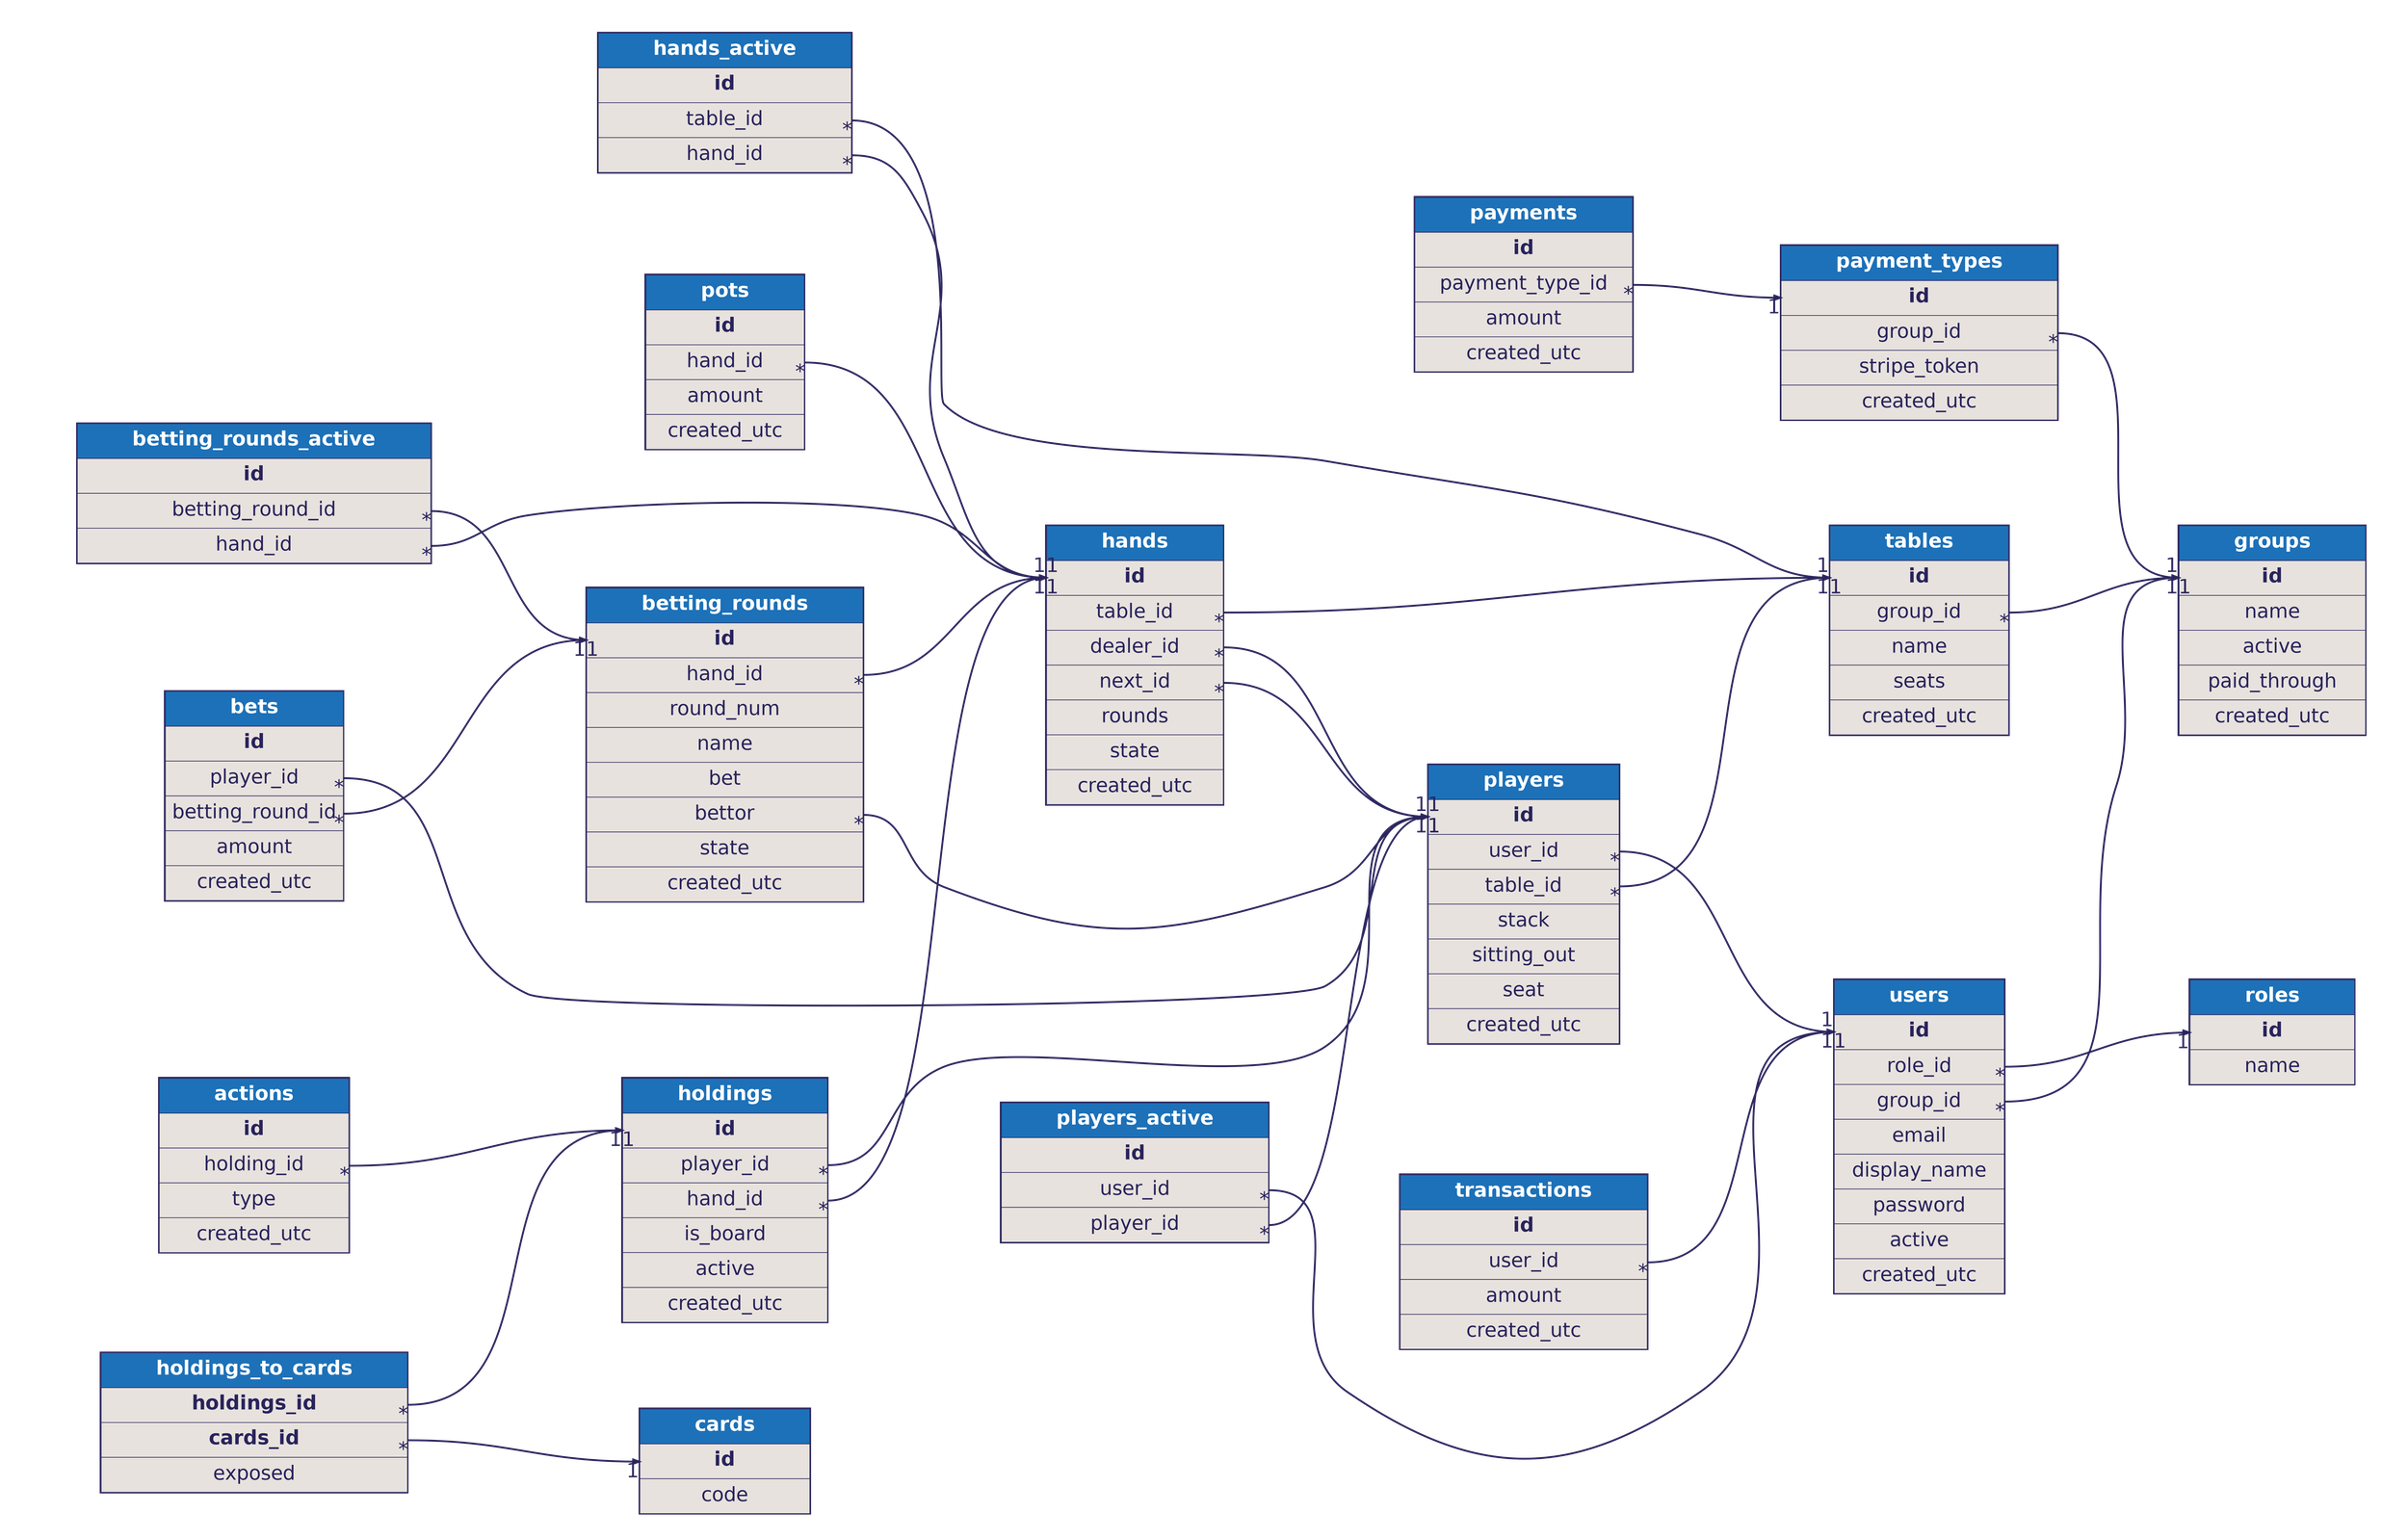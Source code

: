 digraph dbml {
      rankdir=LR;
      graph [fontname="helvetica", fontsize=32, fontcolor="#29235c", bgcolor="transparent"];
      node [penwidth=0, margin=0, fontname="helvetica", fontsize=32, fontcolor="#29235c"];
      edge [fontname="helvetica", fontsize=32, fontcolor="#29235c", color="#29235c"];

      
      
      "groups" [id=groups;label=<<TABLE BORDER="2" COLOR="#29235c" CELLBORDER="1" CELLSPACING="0" CELLPADDING="10" >
      <TR><TD PORT="f0" WIDTH="150" BGCOLOR="#1d71b8"><font color="#ffffff"><B>       groups       </B></font></TD></TR>
<TR><TD PORT="f1" BGCOLOR="#e7e2dd"><b>id</b></TD></TR>
<TR><TD PORT="f2" BGCOLOR="#e7e2dd">name</TD></TR>
<TR><TD PORT="f3" BGCOLOR="#e7e2dd">active</TD></TR>
<TR><TD PORT="f4" BGCOLOR="#e7e2dd">paid_through</TD></TR>
<TR><TD PORT="f5" BGCOLOR="#e7e2dd">created_utc</TD></TR>
    </TABLE>>];
"payment_types" [id=payment_types;label=<<TABLE BORDER="2" COLOR="#29235c" CELLBORDER="1" CELLSPACING="0" CELLPADDING="10" >
      <TR><TD PORT="f0" WIDTH="150" BGCOLOR="#1d71b8"><font color="#ffffff"><B>       payment_types       </B></font></TD></TR>
<TR><TD PORT="f1" BGCOLOR="#e7e2dd"><b>id</b></TD></TR>
<TR><TD PORT="f2" BGCOLOR="#e7e2dd">group_id</TD></TR>
<TR><TD PORT="f3" BGCOLOR="#e7e2dd">stripe_token</TD></TR>
<TR><TD PORT="f4" BGCOLOR="#e7e2dd">created_utc</TD></TR>
    </TABLE>>];
"payments" [id=payments;label=<<TABLE BORDER="2" COLOR="#29235c" CELLBORDER="1" CELLSPACING="0" CELLPADDING="10" >
      <TR><TD PORT="f0" WIDTH="150" BGCOLOR="#1d71b8"><font color="#ffffff"><B>       payments       </B></font></TD></TR>
<TR><TD PORT="f1" BGCOLOR="#e7e2dd"><b>id</b></TD></TR>
<TR><TD PORT="f2" BGCOLOR="#e7e2dd">payment_type_id</TD></TR>
<TR><TD PORT="f3" BGCOLOR="#e7e2dd">amount</TD></TR>
<TR><TD PORT="f4" BGCOLOR="#e7e2dd">created_utc</TD></TR>
    </TABLE>>];
"roles" [id=roles;label=<<TABLE BORDER="2" COLOR="#29235c" CELLBORDER="1" CELLSPACING="0" CELLPADDING="10" >
      <TR><TD PORT="f0" WIDTH="150" BGCOLOR="#1d71b8"><font color="#ffffff"><B>       roles       </B></font></TD></TR>
<TR><TD PORT="f1" BGCOLOR="#e7e2dd"><b>id</b></TD></TR>
<TR><TD PORT="f2" BGCOLOR="#e7e2dd">name</TD></TR>
    </TABLE>>];
"users" [id=users;label=<<TABLE BORDER="2" COLOR="#29235c" CELLBORDER="1" CELLSPACING="0" CELLPADDING="10" >
      <TR><TD PORT="f0" WIDTH="150" BGCOLOR="#1d71b8"><font color="#ffffff"><B>       users       </B></font></TD></TR>
<TR><TD PORT="f1" BGCOLOR="#e7e2dd"><b>id</b></TD></TR>
<TR><TD PORT="f2" BGCOLOR="#e7e2dd">role_id</TD></TR>
<TR><TD PORT="f3" BGCOLOR="#e7e2dd">group_id</TD></TR>
<TR><TD PORT="f4" BGCOLOR="#e7e2dd">email</TD></TR>
<TR><TD PORT="f5" BGCOLOR="#e7e2dd">display_name</TD></TR>
<TR><TD PORT="f6" BGCOLOR="#e7e2dd">password</TD></TR>
<TR><TD PORT="f7" BGCOLOR="#e7e2dd">active</TD></TR>
<TR><TD PORT="f8" BGCOLOR="#e7e2dd">created_utc</TD></TR>
    </TABLE>>];
"transactions" [id=transactions;label=<<TABLE BORDER="2" COLOR="#29235c" CELLBORDER="1" CELLSPACING="0" CELLPADDING="10" >
      <TR><TD PORT="f0" WIDTH="150" BGCOLOR="#1d71b8"><font color="#ffffff"><B>       transactions       </B></font></TD></TR>
<TR><TD PORT="f1" BGCOLOR="#e7e2dd"><b>id</b></TD></TR>
<TR><TD PORT="f2" BGCOLOR="#e7e2dd">user_id</TD></TR>
<TR><TD PORT="f3" BGCOLOR="#e7e2dd">amount</TD></TR>
<TR><TD PORT="f4" BGCOLOR="#e7e2dd">created_utc</TD></TR>
    </TABLE>>];
"tables" [id=tables;label=<<TABLE BORDER="2" COLOR="#29235c" CELLBORDER="1" CELLSPACING="0" CELLPADDING="10" >
      <TR><TD PORT="f0" WIDTH="150" BGCOLOR="#1d71b8"><font color="#ffffff"><B>       tables       </B></font></TD></TR>
<TR><TD PORT="f1" BGCOLOR="#e7e2dd"><b>id</b></TD></TR>
<TR><TD PORT="f2" BGCOLOR="#e7e2dd">group_id</TD></TR>
<TR><TD PORT="f3" BGCOLOR="#e7e2dd">name</TD></TR>
<TR><TD PORT="f4" BGCOLOR="#e7e2dd">seats</TD></TR>
<TR><TD PORT="f5" BGCOLOR="#e7e2dd">created_utc</TD></TR>
    </TABLE>>];
"players" [id=players;label=<<TABLE BORDER="2" COLOR="#29235c" CELLBORDER="1" CELLSPACING="0" CELLPADDING="10" >
      <TR><TD PORT="f0" WIDTH="150" BGCOLOR="#1d71b8"><font color="#ffffff"><B>       players       </B></font></TD></TR>
<TR><TD PORT="f1" BGCOLOR="#e7e2dd"><b>id</b></TD></TR>
<TR><TD PORT="f2" BGCOLOR="#e7e2dd">user_id</TD></TR>
<TR><TD PORT="f3" BGCOLOR="#e7e2dd">table_id</TD></TR>
<TR><TD PORT="f4" BGCOLOR="#e7e2dd">stack</TD></TR>
<TR><TD PORT="f5" BGCOLOR="#e7e2dd">sitting_out</TD></TR>
<TR><TD PORT="f6" BGCOLOR="#e7e2dd">seat</TD></TR>
<TR><TD PORT="f7" BGCOLOR="#e7e2dd">created_utc</TD></TR>
    </TABLE>>];
"players_active" [id=players_active;label=<<TABLE BORDER="2" COLOR="#29235c" CELLBORDER="1" CELLSPACING="0" CELLPADDING="10" >
      <TR><TD PORT="f0" WIDTH="150" BGCOLOR="#1d71b8"><font color="#ffffff"><B>       players_active       </B></font></TD></TR>
<TR><TD PORT="f1" BGCOLOR="#e7e2dd"><b>id</b></TD></TR>
<TR><TD PORT="f2" BGCOLOR="#e7e2dd">user_id</TD></TR>
<TR><TD PORT="f3" BGCOLOR="#e7e2dd">player_id</TD></TR>
    </TABLE>>];
"hands" [id=hands;label=<<TABLE BORDER="2" COLOR="#29235c" CELLBORDER="1" CELLSPACING="0" CELLPADDING="10" >
      <TR><TD PORT="f0" WIDTH="150" BGCOLOR="#1d71b8"><font color="#ffffff"><B>       hands       </B></font></TD></TR>
<TR><TD PORT="f1" BGCOLOR="#e7e2dd"><b>id</b></TD></TR>
<TR><TD PORT="f2" BGCOLOR="#e7e2dd">table_id</TD></TR>
<TR><TD PORT="f3" BGCOLOR="#e7e2dd">dealer_id</TD></TR>
<TR><TD PORT="f4" BGCOLOR="#e7e2dd">next_id</TD></TR>
<TR><TD PORT="f5" BGCOLOR="#e7e2dd">rounds</TD></TR>
<TR><TD PORT="f6" BGCOLOR="#e7e2dd">state</TD></TR>
<TR><TD PORT="f7" BGCOLOR="#e7e2dd">created_utc</TD></TR>
    </TABLE>>];
"hands_active" [id=hands_active;label=<<TABLE BORDER="2" COLOR="#29235c" CELLBORDER="1" CELLSPACING="0" CELLPADDING="10" >
      <TR><TD PORT="f0" WIDTH="150" BGCOLOR="#1d71b8"><font color="#ffffff"><B>       hands_active       </B></font></TD></TR>
<TR><TD PORT="f1" BGCOLOR="#e7e2dd"><b>id</b></TD></TR>
<TR><TD PORT="f2" BGCOLOR="#e7e2dd">table_id</TD></TR>
<TR><TD PORT="f3" BGCOLOR="#e7e2dd">hand_id</TD></TR>
    </TABLE>>];
"pots" [id=pots;label=<<TABLE BORDER="2" COLOR="#29235c" CELLBORDER="1" CELLSPACING="0" CELLPADDING="10" >
      <TR><TD PORT="f0" WIDTH="150" BGCOLOR="#1d71b8"><font color="#ffffff"><B>       pots       </B></font></TD></TR>
<TR><TD PORT="f1" BGCOLOR="#e7e2dd"><b>id</b></TD></TR>
<TR><TD PORT="f2" BGCOLOR="#e7e2dd">hand_id</TD></TR>
<TR><TD PORT="f3" BGCOLOR="#e7e2dd">amount</TD></TR>
<TR><TD PORT="f4" BGCOLOR="#e7e2dd">created_utc</TD></TR>
    </TABLE>>];
"betting_rounds" [id=betting_rounds;label=<<TABLE BORDER="2" COLOR="#29235c" CELLBORDER="1" CELLSPACING="0" CELLPADDING="10" >
      <TR><TD PORT="f0" WIDTH="150" BGCOLOR="#1d71b8"><font color="#ffffff"><B>       betting_rounds       </B></font></TD></TR>
<TR><TD PORT="f1" BGCOLOR="#e7e2dd"><b>id</b></TD></TR>
<TR><TD PORT="f2" BGCOLOR="#e7e2dd">hand_id</TD></TR>
<TR><TD PORT="f3" BGCOLOR="#e7e2dd">round_num</TD></TR>
<TR><TD PORT="f4" BGCOLOR="#e7e2dd">name</TD></TR>
<TR><TD PORT="f5" BGCOLOR="#e7e2dd">bet</TD></TR>
<TR><TD PORT="f6" BGCOLOR="#e7e2dd">bettor</TD></TR>
<TR><TD PORT="f7" BGCOLOR="#e7e2dd">state</TD></TR>
<TR><TD PORT="f8" BGCOLOR="#e7e2dd">created_utc</TD></TR>
    </TABLE>>];
"betting_rounds_active" [id=betting_rounds_active;label=<<TABLE BORDER="2" COLOR="#29235c" CELLBORDER="1" CELLSPACING="0" CELLPADDING="10" >
      <TR><TD PORT="f0" WIDTH="150" BGCOLOR="#1d71b8"><font color="#ffffff"><B>       betting_rounds_active       </B></font></TD></TR>
<TR><TD PORT="f1" BGCOLOR="#e7e2dd"><b>id</b></TD></TR>
<TR><TD PORT="f2" BGCOLOR="#e7e2dd">betting_round_id</TD></TR>
<TR><TD PORT="f3" BGCOLOR="#e7e2dd">hand_id</TD></TR>
    </TABLE>>];
"bets" [id=bets;label=<<TABLE BORDER="2" COLOR="#29235c" CELLBORDER="1" CELLSPACING="0" CELLPADDING="10" >
      <TR><TD PORT="f0" WIDTH="150" BGCOLOR="#1d71b8"><font color="#ffffff"><B>       bets       </B></font></TD></TR>
<TR><TD PORT="f1" BGCOLOR="#e7e2dd"><b>id</b></TD></TR>
<TR><TD PORT="f2" BGCOLOR="#e7e2dd">player_id</TD></TR>
<TR><TD PORT="f3" BGCOLOR="#e7e2dd">betting_round_id</TD></TR>
<TR><TD PORT="f4" BGCOLOR="#e7e2dd">amount</TD></TR>
<TR><TD PORT="f5" BGCOLOR="#e7e2dd">created_utc</TD></TR>
    </TABLE>>];
"holdings" [id=holdings;label=<<TABLE BORDER="2" COLOR="#29235c" CELLBORDER="1" CELLSPACING="0" CELLPADDING="10" >
      <TR><TD PORT="f0" WIDTH="150" BGCOLOR="#1d71b8"><font color="#ffffff"><B>       holdings       </B></font></TD></TR>
<TR><TD PORT="f1" BGCOLOR="#e7e2dd"><b>id</b></TD></TR>
<TR><TD PORT="f2" BGCOLOR="#e7e2dd">player_id</TD></TR>
<TR><TD PORT="f3" BGCOLOR="#e7e2dd">hand_id</TD></TR>
<TR><TD PORT="f4" BGCOLOR="#e7e2dd">is_board</TD></TR>
<TR><TD PORT="f5" BGCOLOR="#e7e2dd">active</TD></TR>
<TR><TD PORT="f6" BGCOLOR="#e7e2dd">created_utc</TD></TR>
    </TABLE>>];
"cards" [id=cards;label=<<TABLE BORDER="2" COLOR="#29235c" CELLBORDER="1" CELLSPACING="0" CELLPADDING="10" >
      <TR><TD PORT="f0" WIDTH="150" BGCOLOR="#1d71b8"><font color="#ffffff"><B>       cards       </B></font></TD></TR>
<TR><TD PORT="f1" BGCOLOR="#e7e2dd"><b>id</b></TD></TR>
<TR><TD PORT="f2" BGCOLOR="#e7e2dd">code</TD></TR>
    </TABLE>>];
"holdings_to_cards" [id=holdings_to_cards;label=<<TABLE BORDER="2" COLOR="#29235c" CELLBORDER="1" CELLSPACING="0" CELLPADDING="10" >
      <TR><TD PORT="f0" WIDTH="150" BGCOLOR="#1d71b8"><font color="#ffffff"><B>       holdings_to_cards       </B></font></TD></TR>
<TR><TD PORT="f1" BGCOLOR="#e7e2dd"><b>holdings_id</b></TD></TR>
<TR><TD PORT="f2" BGCOLOR="#e7e2dd"><b>cards_id</b></TD></TR>
<TR><TD PORT="f3" BGCOLOR="#e7e2dd">exposed</TD></TR>
    </TABLE>>];
"actions" [id=actions;label=<<TABLE BORDER="2" COLOR="#29235c" CELLBORDER="1" CELLSPACING="0" CELLPADDING="10" >
      <TR><TD PORT="f0" WIDTH="150" BGCOLOR="#1d71b8"><font color="#ffffff"><B>       actions       </B></font></TD></TR>
<TR><TD PORT="f1" BGCOLOR="#e7e2dd"><b>id</b></TD></TR>
<TR><TD PORT="f2" BGCOLOR="#e7e2dd">holding_id</TD></TR>
<TR><TD PORT="f3" BGCOLOR="#e7e2dd">type</TD></TR>
<TR><TD PORT="f4" BGCOLOR="#e7e2dd">created_utc</TD></TR>
    </TABLE>>];
    
      payment_types:f0 -> groups:f0 [style=invis, weight=100, color=red]
    payment_types:f2:e -> groups:f1:w [penwidth=3, color="#29235c", headlabel="1", taillabel="*", arrowhead="normal", arrowtail="none"]
payments:f0 -> payment_types:f0 [style=invis, weight=100, color=red]
    payments:f2:e -> payment_types:f1:w [penwidth=3, color="#29235c", headlabel="1", taillabel="*", arrowhead="normal", arrowtail="none"]
users:f0 -> roles:f0 [style=invis, weight=100, color=red]
    users:f2:e -> roles:f1:w [penwidth=3, color="#29235c", headlabel="1", taillabel="*", arrowhead="normal", arrowtail="none"]
users:f0 -> groups:f0 [style=invis, weight=100, color=red]
    users:f3:e -> groups:f1:w [penwidth=3, color="#29235c", headlabel="1", taillabel="*", arrowhead="normal", arrowtail="none"]
transactions:f0 -> users:f0 [style=invis, weight=100, color=red]
    transactions:f2:e -> users:f1:w [penwidth=3, color="#29235c", headlabel="1", taillabel="*", arrowhead="normal", arrowtail="none"]
tables:f0 -> groups:f0 [style=invis, weight=100, color=red]
    tables:f2:e -> groups:f1:w [penwidth=3, color="#29235c", headlabel="1", taillabel="*", arrowhead="normal", arrowtail="none"]
players:f0 -> users:f0 [style=invis, weight=100, color=red]
    players:f2:e -> users:f1:w [penwidth=3, color="#29235c", headlabel="1", taillabel="*", arrowhead="normal", arrowtail="none"]
players:f0 -> tables:f0 [style=invis, weight=100, color=red]
    players:f3:e -> tables:f1:w [penwidth=3, color="#29235c", headlabel="1", taillabel="*", arrowhead="normal", arrowtail="none"]
players_active:f0 -> users:f0 [style=invis, weight=100, color=red]
    players_active:f2:e -> users:f1:w [penwidth=3, color="#29235c", headlabel="1", taillabel="*", arrowhead="normal", arrowtail="none"]
players_active:f0 -> players:f0 [style=invis, weight=100, color=red]
    players_active:f3:e -> players:f1:w [penwidth=3, color="#29235c", headlabel="1", taillabel="*", arrowhead="normal", arrowtail="none"]
hands:f0 -> tables:f0 [style=invis, weight=100, color=red]
    hands:f2:e -> tables:f1:w [penwidth=3, color="#29235c", headlabel="1", taillabel="*", arrowhead="normal", arrowtail="none"]
hands:f0 -> players:f0 [style=invis, weight=100, color=red]
    hands:f3:e -> players:f1:w [penwidth=3, color="#29235c", headlabel="1", taillabel="*", arrowhead="normal", arrowtail="none"]
hands:f0 -> players:f0 [style=invis, weight=100, color=red]
    hands:f4:e -> players:f1:w [penwidth=3, color="#29235c", headlabel="1", taillabel="*", arrowhead="normal", arrowtail="none"]
hands_active:f0 -> tables:f0 [style=invis, weight=100, color=red]
    hands_active:f2:e -> tables:f1:w [penwidth=3, color="#29235c", headlabel="1", taillabel="*", arrowhead="normal", arrowtail="none"]
hands_active:f0 -> hands:f0 [style=invis, weight=100, color=red]
    hands_active:f3:e -> hands:f1:w [penwidth=3, color="#29235c", headlabel="1", taillabel="*", arrowhead="normal", arrowtail="none"]
pots:f0 -> hands:f0 [style=invis, weight=100, color=red]
    pots:f2:e -> hands:f1:w [penwidth=3, color="#29235c", headlabel="1", taillabel="*", arrowhead="normal", arrowtail="none"]
betting_rounds:f0 -> hands:f0 [style=invis, weight=100, color=red]
    betting_rounds:f2:e -> hands:f1:w [penwidth=3, color="#29235c", headlabel="1", taillabel="*", arrowhead="normal", arrowtail="none"]
betting_rounds:f0 -> players:f0 [style=invis, weight=100, color=red]
    betting_rounds:f6:e -> players:f1:w [penwidth=3, color="#29235c", headlabel="1", taillabel="*", arrowhead="normal", arrowtail="none"]
betting_rounds_active:f0 -> betting_rounds:f0 [style=invis, weight=100, color=red]
    betting_rounds_active:f2:e -> betting_rounds:f1:w [penwidth=3, color="#29235c", headlabel="1", taillabel="*", arrowhead="normal", arrowtail="none"]
betting_rounds_active:f0 -> hands:f0 [style=invis, weight=100, color=red]
    betting_rounds_active:f3:e -> hands:f1:w [penwidth=3, color="#29235c", headlabel="1", taillabel="*", arrowhead="normal", arrowtail="none"]
bets:f0 -> players:f0 [style=invis, weight=100, color=red]
    bets:f2:e -> players:f1:w [penwidth=3, color="#29235c", headlabel="1", taillabel="*", arrowhead="normal", arrowtail="none"]
bets:f0 -> betting_rounds:f0 [style=invis, weight=100, color=red]
    bets:f3:e -> betting_rounds:f1:w [penwidth=3, color="#29235c", headlabel="1", taillabel="*", arrowhead="normal", arrowtail="none"]
holdings:f0 -> players:f0 [style=invis, weight=100, color=red]
    holdings:f2:e -> players:f1:w [penwidth=3, color="#29235c", headlabel="1", taillabel="*", arrowhead="normal", arrowtail="none"]
holdings:f0 -> hands:f0 [style=invis, weight=100, color=red]
    holdings:f3:e -> hands:f1:w [penwidth=3, color="#29235c", headlabel="1", taillabel="*", arrowhead="normal", arrowtail="none"]
holdings_to_cards:f0 -> holdings:f0 [style=invis, weight=100, color=red]
    holdings_to_cards:f1:e -> holdings:f1:w [penwidth=3, color="#29235c", headlabel="1", taillabel="*", arrowhead="normal", arrowtail="none"]
holdings_to_cards:f0 -> cards:f0 [style=invis, weight=100, color=red]
    holdings_to_cards:f2:e -> cards:f1:w [penwidth=3, color="#29235c", headlabel="1", taillabel="*", arrowhead="normal", arrowtail="none"]
actions:f0 -> holdings:f0 [style=invis, weight=100, color=red]
    actions:f2:e -> holdings:f1:w [penwidth=3, color="#29235c", headlabel="1", taillabel="*", arrowhead="normal", arrowtail="none"]
    }
